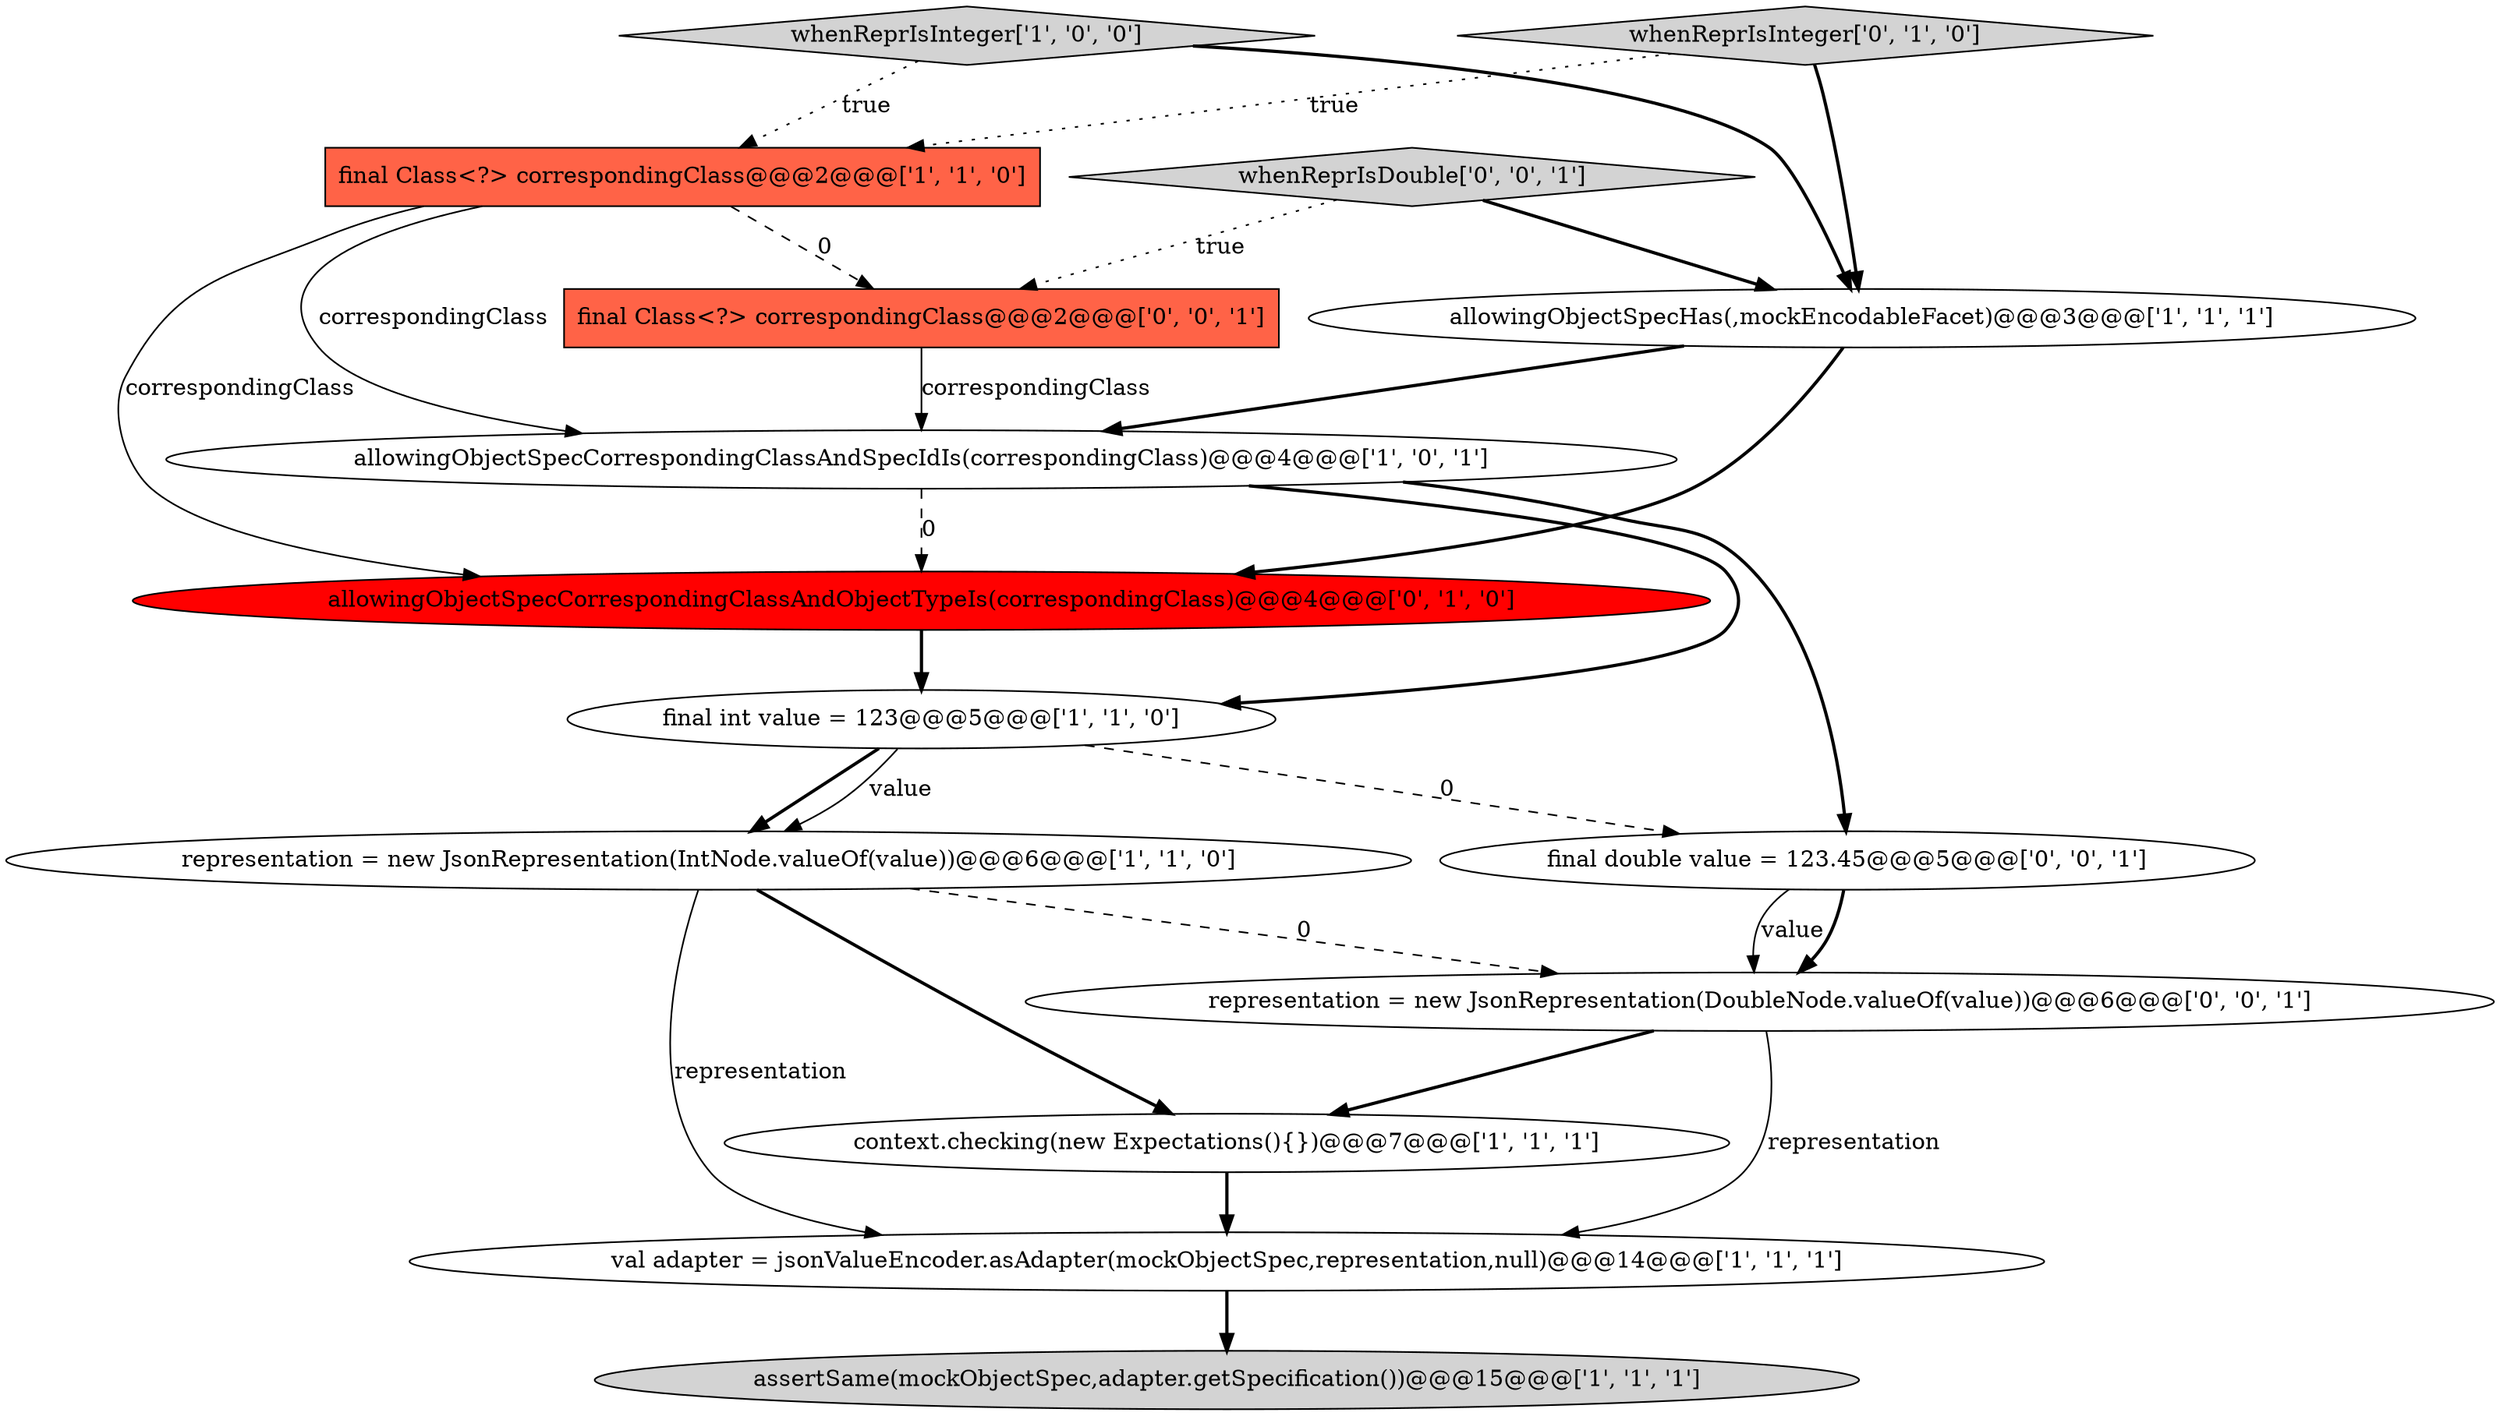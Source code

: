 digraph {
1 [style = filled, label = "representation = new JsonRepresentation(IntNode.valueOf(value))@@@6@@@['1', '1', '0']", fillcolor = white, shape = ellipse image = "AAA0AAABBB1BBB"];
4 [style = filled, label = "assertSame(mockObjectSpec,adapter.getSpecification())@@@15@@@['1', '1', '1']", fillcolor = lightgray, shape = ellipse image = "AAA0AAABBB1BBB"];
6 [style = filled, label = "final Class<?> correspondingClass@@@2@@@['1', '1', '0']", fillcolor = tomato, shape = box image = "AAA0AAABBB1BBB"];
10 [style = filled, label = "allowingObjectSpecCorrespondingClassAndObjectTypeIs(correspondingClass)@@@4@@@['0', '1', '0']", fillcolor = red, shape = ellipse image = "AAA1AAABBB2BBB"];
0 [style = filled, label = "final int value = 123@@@5@@@['1', '1', '0']", fillcolor = white, shape = ellipse image = "AAA0AAABBB1BBB"];
7 [style = filled, label = "context.checking(new Expectations(){})@@@7@@@['1', '1', '1']", fillcolor = white, shape = ellipse image = "AAA0AAABBB1BBB"];
8 [style = filled, label = "whenReprIsInteger['1', '0', '0']", fillcolor = lightgray, shape = diamond image = "AAA0AAABBB1BBB"];
14 [style = filled, label = "final double value = 123.45@@@5@@@['0', '0', '1']", fillcolor = white, shape = ellipse image = "AAA0AAABBB3BBB"];
9 [style = filled, label = "whenReprIsInteger['0', '1', '0']", fillcolor = lightgray, shape = diamond image = "AAA0AAABBB2BBB"];
5 [style = filled, label = "val adapter = jsonValueEncoder.asAdapter(mockObjectSpec,representation,null)@@@14@@@['1', '1', '1']", fillcolor = white, shape = ellipse image = "AAA0AAABBB1BBB"];
11 [style = filled, label = "final Class<?> correspondingClass@@@2@@@['0', '0', '1']", fillcolor = tomato, shape = box image = "AAA0AAABBB3BBB"];
2 [style = filled, label = "allowingObjectSpecCorrespondingClassAndSpecIdIs(correspondingClass)@@@4@@@['1', '0', '1']", fillcolor = white, shape = ellipse image = "AAA0AAABBB1BBB"];
12 [style = filled, label = "representation = new JsonRepresentation(DoubleNode.valueOf(value))@@@6@@@['0', '0', '1']", fillcolor = white, shape = ellipse image = "AAA0AAABBB3BBB"];
13 [style = filled, label = "whenReprIsDouble['0', '0', '1']", fillcolor = lightgray, shape = diamond image = "AAA0AAABBB3BBB"];
3 [style = filled, label = "allowingObjectSpecHas(,mockEncodableFacet)@@@3@@@['1', '1', '1']", fillcolor = white, shape = ellipse image = "AAA0AAABBB1BBB"];
14->12 [style = solid, label="value"];
12->5 [style = solid, label="representation"];
8->3 [style = bold, label=""];
6->11 [style = dashed, label="0"];
11->2 [style = solid, label="correspondingClass"];
6->10 [style = solid, label="correspondingClass"];
9->6 [style = dotted, label="true"];
1->7 [style = bold, label=""];
12->7 [style = bold, label=""];
2->10 [style = dashed, label="0"];
0->14 [style = dashed, label="0"];
3->10 [style = bold, label=""];
1->12 [style = dashed, label="0"];
1->5 [style = solid, label="representation"];
7->5 [style = bold, label=""];
2->0 [style = bold, label=""];
8->6 [style = dotted, label="true"];
3->2 [style = bold, label=""];
13->3 [style = bold, label=""];
0->1 [style = bold, label=""];
14->12 [style = bold, label=""];
10->0 [style = bold, label=""];
2->14 [style = bold, label=""];
5->4 [style = bold, label=""];
6->2 [style = solid, label="correspondingClass"];
9->3 [style = bold, label=""];
13->11 [style = dotted, label="true"];
0->1 [style = solid, label="value"];
}
